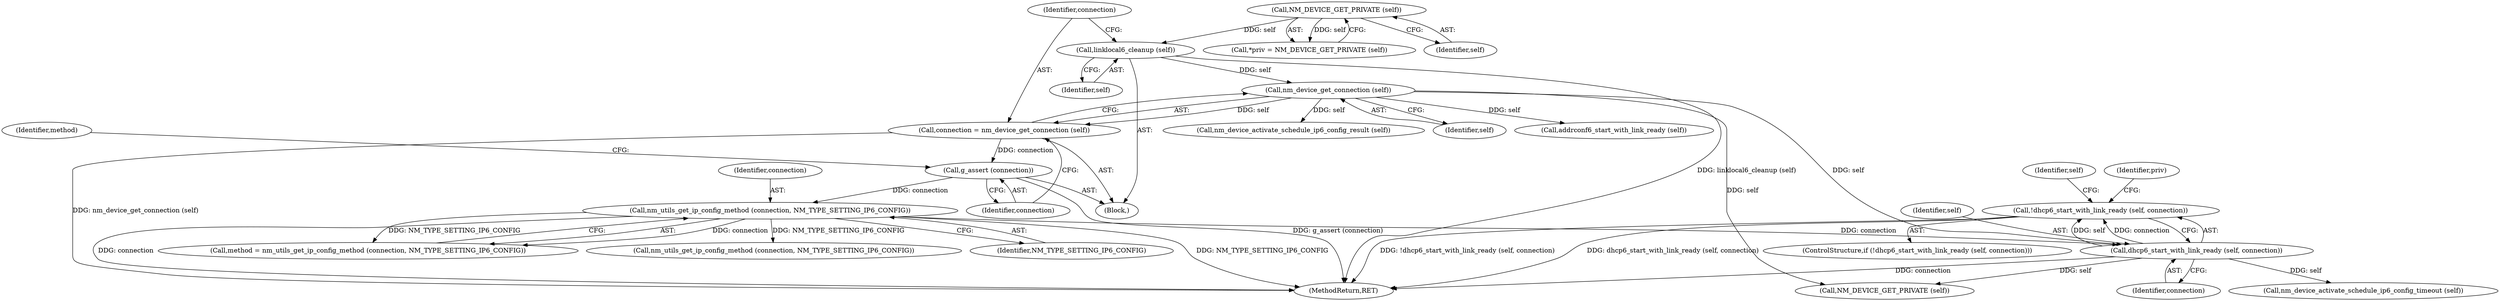 digraph "0_NetworkManager_d5fc88e573fa58b93034b04d35a2454f5d28cad9@API" {
"1006873" [label="(Call,!dhcp6_start_with_link_ready (self, connection))"];
"1006874" [label="(Call,dhcp6_start_with_link_ready (self, connection))"];
"1006837" [label="(Call,nm_device_get_connection (self))"];
"1006833" [label="(Call,linklocal6_cleanup (self))"];
"1006819" [label="(Call,NM_DEVICE_GET_PRIVATE (self))"];
"1006843" [label="(Call,nm_utils_get_ip_config_method (connection, NM_TYPE_SETTING_IP6_CONFIG))"];
"1006839" [label="(Call,g_assert (connection))"];
"1006835" [label="(Call,connection = nm_device_get_connection (self))"];
"1006834" [label="(Identifier,self)"];
"1006836" [label="(Identifier,connection)"];
"1006844" [label="(Identifier,connection)"];
"1006835" [label="(Call,connection = nm_device_get_connection (self))"];
"1006839" [label="(Call,g_assert (connection))"];
"1006815" [label="(Block,)"];
"1006817" [label="(Call,*priv = NM_DEVICE_GET_PRIVATE (self))"];
"1006875" [label="(Identifier,self)"];
"1006873" [label="(Call,!dhcp6_start_with_link_ready (self, connection))"];
"1007031" [label="(Call,nm_utils_get_ip_config_method (connection, NM_TYPE_SETTING_IP6_CONFIG))"];
"1006876" [label="(Identifier,connection)"];
"1006878" [label="(Call,nm_device_activate_schedule_ip6_config_timeout (self))"];
"1006840" [label="(Identifier,connection)"];
"1006843" [label="(Call,nm_utils_get_ip_config_method (connection, NM_TYPE_SETTING_IP6_CONFIG))"];
"1006845" [label="(Identifier,NM_TYPE_SETTING_IP6_CONFIG)"];
"1006842" [label="(Identifier,method)"];
"1006874" [label="(Call,dhcp6_start_with_link_ready (self, connection))"];
"1006887" [label="(Call,nm_device_activate_schedule_ip6_config_result (self))"];
"1006879" [label="(Identifier,self)"];
"1006833" [label="(Call,linklocal6_cleanup (self))"];
"1006838" [label="(Identifier,self)"];
"1006820" [label="(Identifier,self)"];
"1006859" [label="(Call,addrconf6_start_with_link_ready (self))"];
"1006837" [label="(Call,nm_device_get_connection (self))"];
"1006895" [label="(Identifier,priv)"];
"1006872" [label="(ControlStructure,if (!dhcp6_start_with_link_ready (self, connection)))"];
"1007368" [label="(MethodReturn,RET)"];
"1006819" [label="(Call,NM_DEVICE_GET_PRIVATE (self))"];
"1006841" [label="(Call,method = nm_utils_get_ip_config_method (connection, NM_TYPE_SETTING_IP6_CONFIG))"];
"1006896" [label="(Call,NM_DEVICE_GET_PRIVATE (self))"];
"1006873" -> "1006872"  [label="AST: "];
"1006873" -> "1006874"  [label="CFG: "];
"1006874" -> "1006873"  [label="AST: "];
"1006879" -> "1006873"  [label="CFG: "];
"1006895" -> "1006873"  [label="CFG: "];
"1006873" -> "1007368"  [label="DDG: !dhcp6_start_with_link_ready (self, connection)"];
"1006873" -> "1007368"  [label="DDG: dhcp6_start_with_link_ready (self, connection)"];
"1006874" -> "1006873"  [label="DDG: self"];
"1006874" -> "1006873"  [label="DDG: connection"];
"1006874" -> "1006876"  [label="CFG: "];
"1006875" -> "1006874"  [label="AST: "];
"1006876" -> "1006874"  [label="AST: "];
"1006874" -> "1007368"  [label="DDG: connection"];
"1006837" -> "1006874"  [label="DDG: self"];
"1006843" -> "1006874"  [label="DDG: connection"];
"1006874" -> "1006878"  [label="DDG: self"];
"1006874" -> "1006896"  [label="DDG: self"];
"1006837" -> "1006835"  [label="AST: "];
"1006837" -> "1006838"  [label="CFG: "];
"1006838" -> "1006837"  [label="AST: "];
"1006835" -> "1006837"  [label="CFG: "];
"1006837" -> "1006835"  [label="DDG: self"];
"1006833" -> "1006837"  [label="DDG: self"];
"1006837" -> "1006859"  [label="DDG: self"];
"1006837" -> "1006887"  [label="DDG: self"];
"1006837" -> "1006896"  [label="DDG: self"];
"1006833" -> "1006815"  [label="AST: "];
"1006833" -> "1006834"  [label="CFG: "];
"1006834" -> "1006833"  [label="AST: "];
"1006836" -> "1006833"  [label="CFG: "];
"1006833" -> "1007368"  [label="DDG: linklocal6_cleanup (self)"];
"1006819" -> "1006833"  [label="DDG: self"];
"1006819" -> "1006817"  [label="AST: "];
"1006819" -> "1006820"  [label="CFG: "];
"1006820" -> "1006819"  [label="AST: "];
"1006817" -> "1006819"  [label="CFG: "];
"1006819" -> "1006817"  [label="DDG: self"];
"1006843" -> "1006841"  [label="AST: "];
"1006843" -> "1006845"  [label="CFG: "];
"1006844" -> "1006843"  [label="AST: "];
"1006845" -> "1006843"  [label="AST: "];
"1006841" -> "1006843"  [label="CFG: "];
"1006843" -> "1007368"  [label="DDG: NM_TYPE_SETTING_IP6_CONFIG"];
"1006843" -> "1007368"  [label="DDG: connection"];
"1006843" -> "1006841"  [label="DDG: connection"];
"1006843" -> "1006841"  [label="DDG: NM_TYPE_SETTING_IP6_CONFIG"];
"1006839" -> "1006843"  [label="DDG: connection"];
"1006843" -> "1007031"  [label="DDG: NM_TYPE_SETTING_IP6_CONFIG"];
"1006839" -> "1006815"  [label="AST: "];
"1006839" -> "1006840"  [label="CFG: "];
"1006840" -> "1006839"  [label="AST: "];
"1006842" -> "1006839"  [label="CFG: "];
"1006839" -> "1007368"  [label="DDG: g_assert (connection)"];
"1006835" -> "1006839"  [label="DDG: connection"];
"1006835" -> "1006815"  [label="AST: "];
"1006836" -> "1006835"  [label="AST: "];
"1006840" -> "1006835"  [label="CFG: "];
"1006835" -> "1007368"  [label="DDG: nm_device_get_connection (self)"];
}
